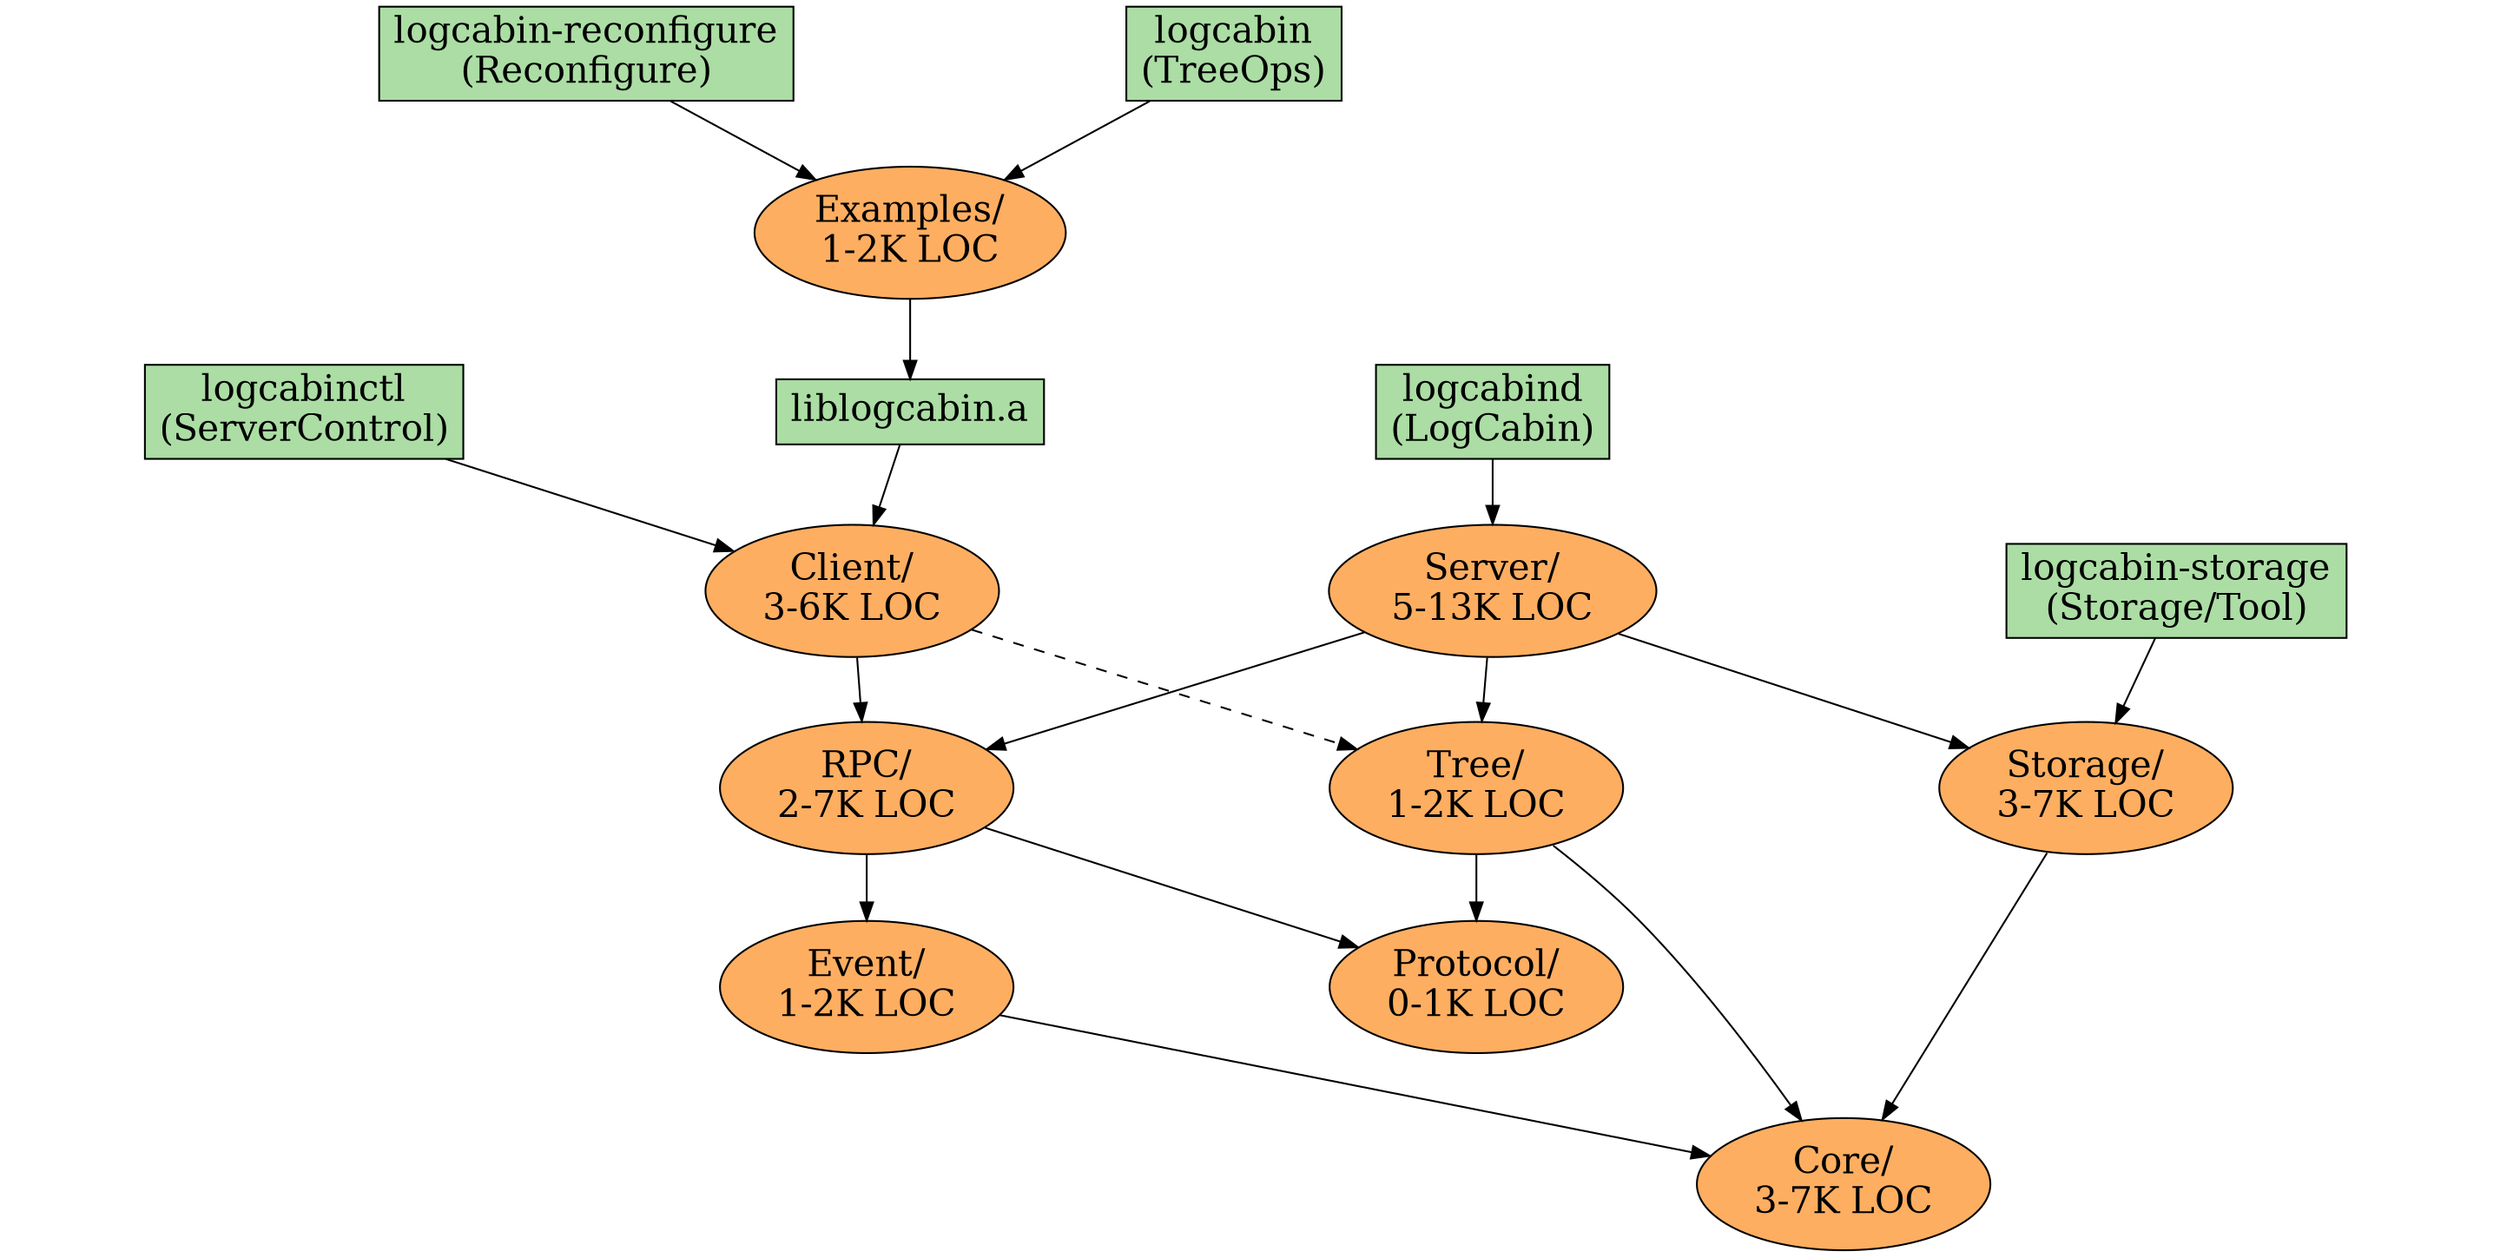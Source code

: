 digraph dependencies {

ratio=.5;
fontname="Mono";

// Directories
// LOC are "total" and "SLOC for non-test files" according to
// logcabin/scripts/loc.sh, last updated 2015-07-17
node [shape="ellipse", style="filled", fillcolor="#fdae61", fontsize=20];
Client [label="Client/\n3-6K LOC"];
Core [label="Core/\n3-7K LOC"];
Event [label="Event/\n1-2K LOC"];
Examples [label="Examples/\n1-2K LOC"];
Protocol [label="Protocol/\n0-1K LOC"];
RPC [label="RPC/\n2-7K LOC"];
Server [label="Server/\n5-13K LOC"];
Storage [label="Storage/\n3-7K LOC"];
Tree [label="Tree/\n1-2K LOC"];

// Binaries
node [shape="box", style="filled", fillcolor="#abdda4"];
ClientLib [label="liblogcabin.a"];
Main [label="logcabind\n(LogCabin)"];
Reconfigure [label="logcabin-reconfigure\n(Reconfigure)"];
ServerControl [label="logcabinctl\n(ServerControl)"];
StorageTool [label="logcabin-storage\n(Storage/Tool)"];
TreeOps [label="logcabin\n(TreeOps)"];

// Dependencies
Client -> RPC;
Client -> Tree [style="dashed", weight=.5];
Event -> Core;
Examples -> ClientLib;
RPC -> Event;
RPC -> Protocol;
Server -> RPC;
Server -> Storage;
Server -> Tree;
Storage -> Core;
Tree -> Core;
Tree -> Protocol;

// Binary locations
ClientLib -> Client;
Main -> Server;
Reconfigure -> Examples;
ServerControl -> Client;
StorageTool -> Storage;
TreeOps -> Examples;

} // must be last line in file for Makefile
